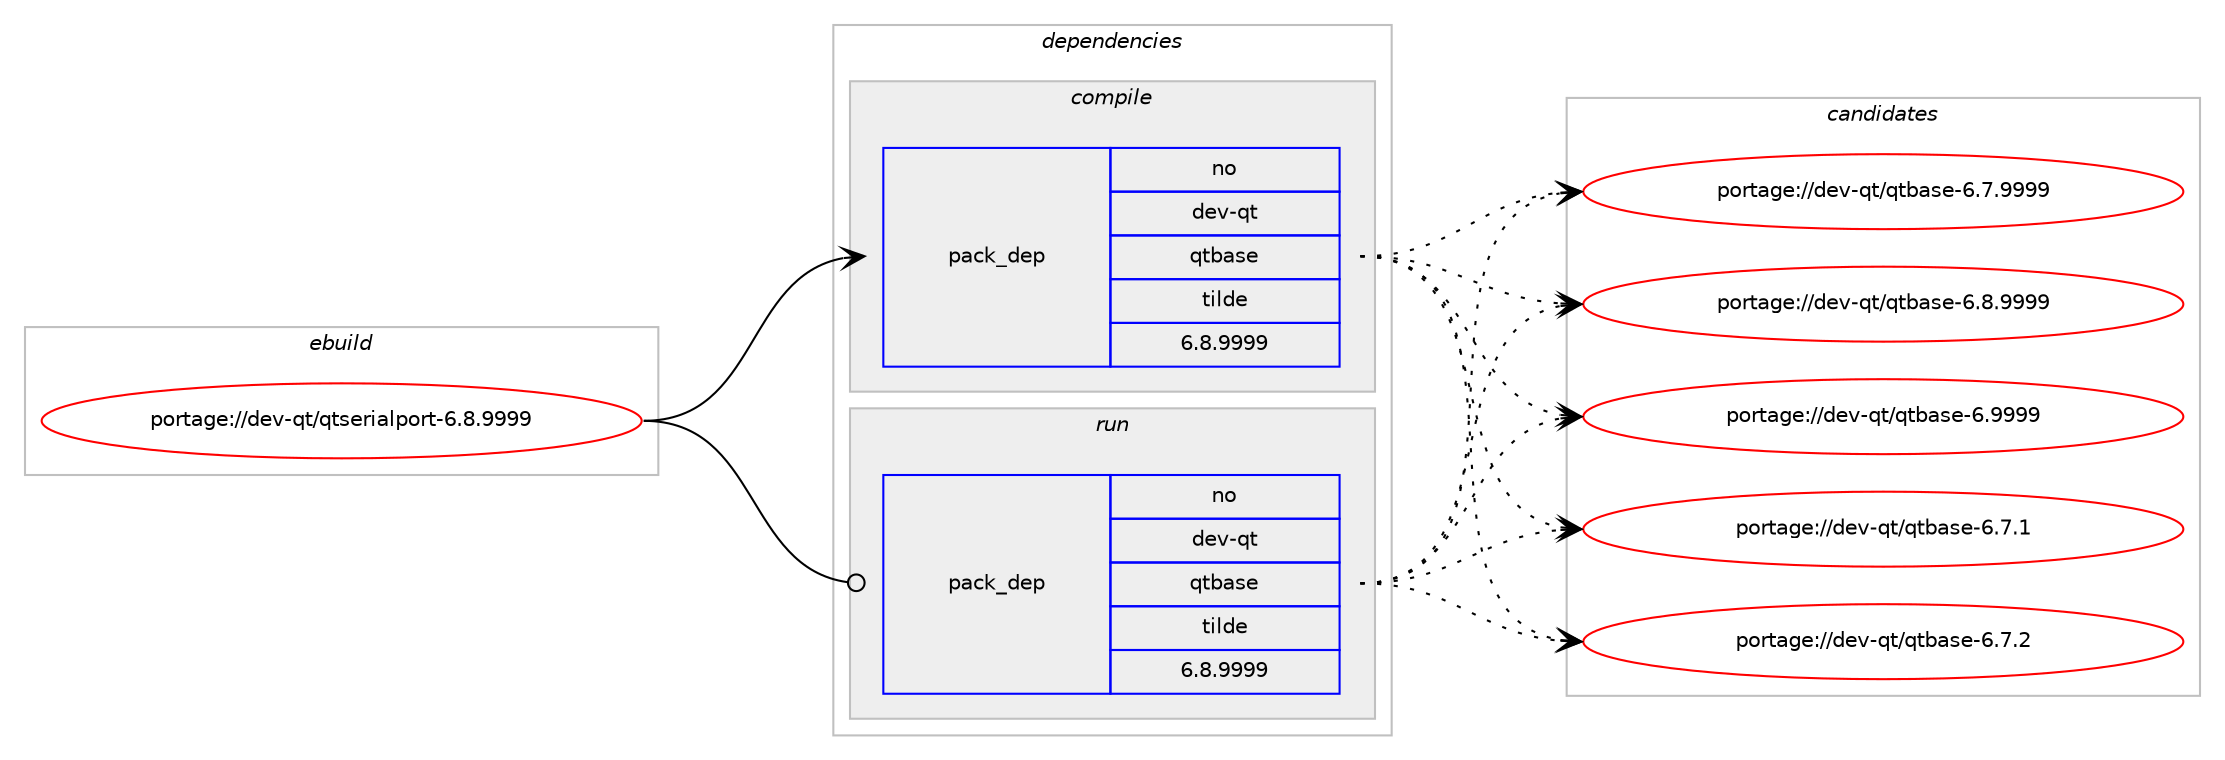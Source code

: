 digraph prolog {

# *************
# Graph options
# *************

newrank=true;
concentrate=true;
compound=true;
graph [rankdir=LR,fontname=Helvetica,fontsize=10,ranksep=1.5];#, ranksep=2.5, nodesep=0.2];
edge  [arrowhead=vee];
node  [fontname=Helvetica,fontsize=10];

# **********
# The ebuild
# **********

subgraph cluster_leftcol {
color=gray;
rank=same;
label=<<i>ebuild</i>>;
id [label="portage://dev-qt/qtserialport-6.8.9999", color=red, width=4, href="../dev-qt/qtserialport-6.8.9999.svg"];
}

# ****************
# The dependencies
# ****************

subgraph cluster_midcol {
color=gray;
label=<<i>dependencies</i>>;
subgraph cluster_compile {
fillcolor="#eeeeee";
style=filled;
label=<<i>compile</i>>;
subgraph pack43964 {
dependency86241 [label=<<TABLE BORDER="0" CELLBORDER="1" CELLSPACING="0" CELLPADDING="4" WIDTH="220"><TR><TD ROWSPAN="6" CELLPADDING="30">pack_dep</TD></TR><TR><TD WIDTH="110">no</TD></TR><TR><TD>dev-qt</TD></TR><TR><TD>qtbase</TD></TR><TR><TD>tilde</TD></TR><TR><TD>6.8.9999</TD></TR></TABLE>>, shape=none, color=blue];
}
id:e -> dependency86241:w [weight=20,style="solid",arrowhead="vee"];
# *** BEGIN UNKNOWN DEPENDENCY TYPE (TODO) ***
# id -> package_dependency(portage://dev-qt/qtserialport-6.8.9999,install,no,virtual,libudev,none,[,,],any_same_slot,[])
# *** END UNKNOWN DEPENDENCY TYPE (TODO) ***

}
subgraph cluster_compileandrun {
fillcolor="#eeeeee";
style=filled;
label=<<i>compile and run</i>>;
}
subgraph cluster_run {
fillcolor="#eeeeee";
style=filled;
label=<<i>run</i>>;
subgraph pack43965 {
dependency86242 [label=<<TABLE BORDER="0" CELLBORDER="1" CELLSPACING="0" CELLPADDING="4" WIDTH="220"><TR><TD ROWSPAN="6" CELLPADDING="30">pack_dep</TD></TR><TR><TD WIDTH="110">no</TD></TR><TR><TD>dev-qt</TD></TR><TR><TD>qtbase</TD></TR><TR><TD>tilde</TD></TR><TR><TD>6.8.9999</TD></TR></TABLE>>, shape=none, color=blue];
}
id:e -> dependency86242:w [weight=20,style="solid",arrowhead="odot"];
# *** BEGIN UNKNOWN DEPENDENCY TYPE (TODO) ***
# id -> package_dependency(portage://dev-qt/qtserialport-6.8.9999,run,no,virtual,libudev,none,[,,],any_same_slot,[])
# *** END UNKNOWN DEPENDENCY TYPE (TODO) ***

}
}

# **************
# The candidates
# **************

subgraph cluster_choices {
rank=same;
color=gray;
label=<<i>candidates</i>>;

subgraph choice43964 {
color=black;
nodesep=1;
choice10010111845113116471131169897115101455446554649 [label="portage://dev-qt/qtbase-6.7.1", color=red, width=4,href="../dev-qt/qtbase-6.7.1.svg"];
choice10010111845113116471131169897115101455446554650 [label="portage://dev-qt/qtbase-6.7.2", color=red, width=4,href="../dev-qt/qtbase-6.7.2.svg"];
choice10010111845113116471131169897115101455446554657575757 [label="portage://dev-qt/qtbase-6.7.9999", color=red, width=4,href="../dev-qt/qtbase-6.7.9999.svg"];
choice10010111845113116471131169897115101455446564657575757 [label="portage://dev-qt/qtbase-6.8.9999", color=red, width=4,href="../dev-qt/qtbase-6.8.9999.svg"];
choice1001011184511311647113116989711510145544657575757 [label="portage://dev-qt/qtbase-6.9999", color=red, width=4,href="../dev-qt/qtbase-6.9999.svg"];
dependency86241:e -> choice10010111845113116471131169897115101455446554649:w [style=dotted,weight="100"];
dependency86241:e -> choice10010111845113116471131169897115101455446554650:w [style=dotted,weight="100"];
dependency86241:e -> choice10010111845113116471131169897115101455446554657575757:w [style=dotted,weight="100"];
dependency86241:e -> choice10010111845113116471131169897115101455446564657575757:w [style=dotted,weight="100"];
dependency86241:e -> choice1001011184511311647113116989711510145544657575757:w [style=dotted,weight="100"];
}
subgraph choice43965 {
color=black;
nodesep=1;
choice10010111845113116471131169897115101455446554649 [label="portage://dev-qt/qtbase-6.7.1", color=red, width=4,href="../dev-qt/qtbase-6.7.1.svg"];
choice10010111845113116471131169897115101455446554650 [label="portage://dev-qt/qtbase-6.7.2", color=red, width=4,href="../dev-qt/qtbase-6.7.2.svg"];
choice10010111845113116471131169897115101455446554657575757 [label="portage://dev-qt/qtbase-6.7.9999", color=red, width=4,href="../dev-qt/qtbase-6.7.9999.svg"];
choice10010111845113116471131169897115101455446564657575757 [label="portage://dev-qt/qtbase-6.8.9999", color=red, width=4,href="../dev-qt/qtbase-6.8.9999.svg"];
choice1001011184511311647113116989711510145544657575757 [label="portage://dev-qt/qtbase-6.9999", color=red, width=4,href="../dev-qt/qtbase-6.9999.svg"];
dependency86242:e -> choice10010111845113116471131169897115101455446554649:w [style=dotted,weight="100"];
dependency86242:e -> choice10010111845113116471131169897115101455446554650:w [style=dotted,weight="100"];
dependency86242:e -> choice10010111845113116471131169897115101455446554657575757:w [style=dotted,weight="100"];
dependency86242:e -> choice10010111845113116471131169897115101455446564657575757:w [style=dotted,weight="100"];
dependency86242:e -> choice1001011184511311647113116989711510145544657575757:w [style=dotted,weight="100"];
}
}

}
